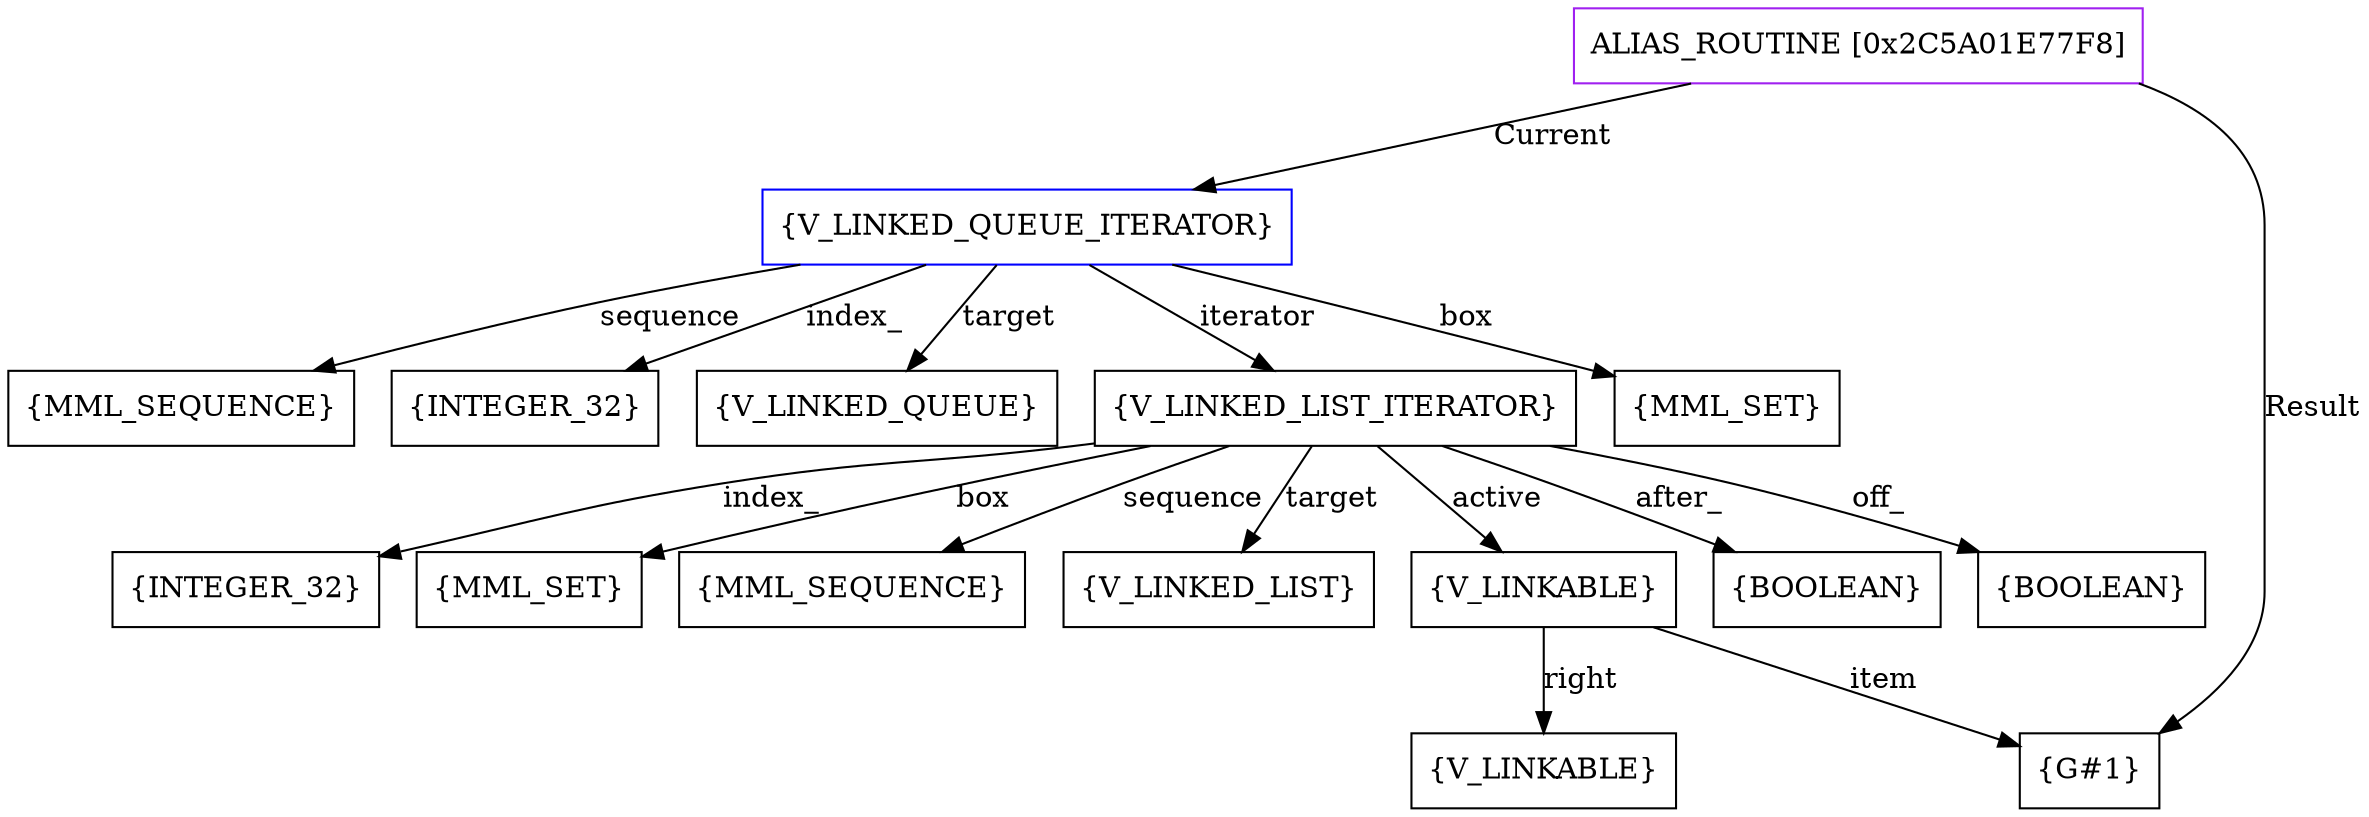 digraph g {
	node [shape=box]
	b1[color=purple label=<ALIAS_ROUTINE [0x2C5A01E77F8]>]
	b2[color=blue label=<{V_LINKED_QUEUE_ITERATOR}>]
	b3[label=<{MML_SET}>]
	b4[label=<{MML_SEQUENCE}>]
	b5[label=<{INTEGER_32}>]
	b6[label=<{V_LINKED_QUEUE}>]
	b7[label=<{V_LINKED_LIST_ITERATOR}>]
	b8[label=<{BOOLEAN}>]
	b9[label=<{INTEGER_32}>]
	b10[label=<{MML_SET}>]
	b11[label=<{MML_SEQUENCE}>]
	b12[label=<{V_LINKED_LIST}>]
	b13[label=<{V_LINKABLE}>]
	b14[label=<{G#1}>]
	b15[label=<{V_LINKABLE}>]
	b16[label=<{BOOLEAN}>]
	b1->b2[label=<Current>]
	b2->b3[label=<box>]
	b2->b4[label=<sequence>]
	b2->b5[label=<index_>]
	b2->b6[label=<target>]
	b2->b7[label=<iterator>]
	b7->b8[label=<off_>]
	b7->b9[label=<index_>]
	b7->b10[label=<box>]
	b7->b11[label=<sequence>]
	b7->b12[label=<target>]
	b7->b13[label=<active>]
	b13->b14[label=<item>]
	b13->b15[label=<right>]
	b7->b16[label=<after_>]
	b1->b14[label=<Result>]
}
